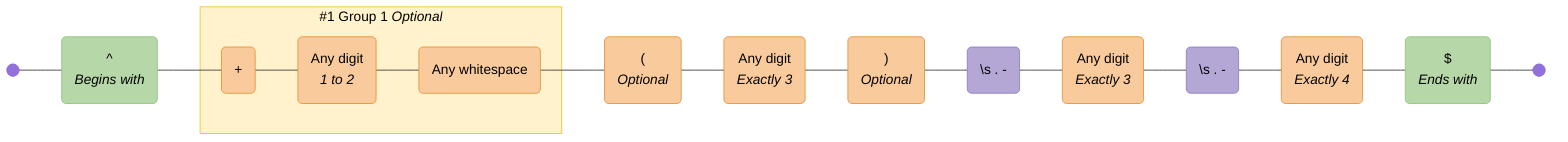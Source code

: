 graph LR
  accTitle: "Regex: ^(\\+\\d{1,2}\\s)?\\(?\\d{3}\\)?[\\s.-]\\d{3}[\\s.-]\\d{4}$"
  accDescr: "Generated with regex-to-mermaid@1.0.3"

  %% Nodes
  start@{ shape: f-circ };
  fin@{ shape: f-circ };
  assertion_1("^<br><i>Begins with</i>"):::assertion;
  literal_1("+"):::literal;
  literal_2("Any digit<br><i>1 to 2</i>"):::literal;
  literal_3("Any whitespace"):::literal;
  literal_4("(<br><i>Optional</i>"):::literal;
  literal_5("Any digit<br><i>Exactly 3</i>"):::literal;
  literal_6(")<br><i>Optional</i>"):::literal;
  char_class_1("\s . -"):::char-class;
  literal_7("Any digit<br><i>Exactly 3</i>"):::literal;
  char_class_2("\s . -"):::char-class;
  literal_8("Any digit<br><i>Exactly 4</i>"):::literal;
  assertion_2("$<br><i>Ends with</i>"):::assertion;

  %% Subgraphs
  subgraph standard_1 ["#1 Group 1 <i>Optional</i>"]
    literal_1
    literal_2
    literal_3
  end

  %% Edges
  start --- assertion_1;
  assertion_1 --- literal_1;
  literal_1 --- literal_2;
  literal_2 --- literal_3;
  literal_3 --- literal_4;
  literal_4 --- literal_5;
  literal_5 --- literal_6;
  literal_6 --- char_class_1;
  char_class_1 --- literal_7;
  literal_7 --- char_class_2;
  char_class_2 --- literal_8;
  literal_8 --- assertion_2;
  assertion_2 --- fin;

  %% Styles
  %% Node Styling
  classDef assertion fill:#B6D7A8,stroke:#93C47D,color:#000000;
  classDef literal fill:#F9CB9C,stroke:#E69138,color:#000000;
  classDef char-class fill:#B4A7D6,stroke:#8E7CC3,color:#000000;

  %% Group Styling
  classDef standard fill:#FFF2CC,stroke:#F1C232,color:#000000;

  %% Apply Group Classes
  class standard_1 standard;